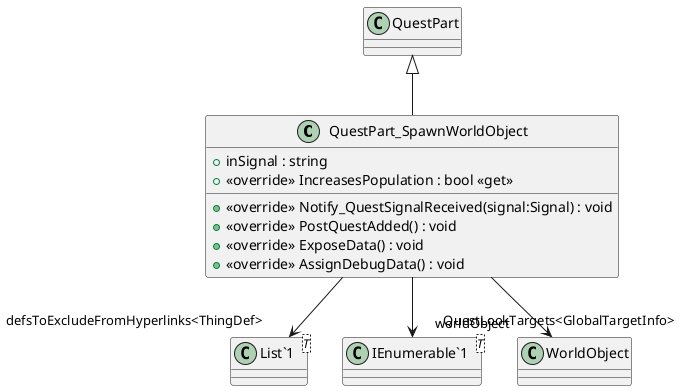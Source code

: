 @startuml
class QuestPart_SpawnWorldObject {
    + inSignal : string
    + <<override>> IncreasesPopulation : bool <<get>>
    + <<override>> Notify_QuestSignalReceived(signal:Signal) : void
    + <<override>> PostQuestAdded() : void
    + <<override>> ExposeData() : void
    + <<override>> AssignDebugData() : void
}
class "List`1"<T> {
}
class "IEnumerable`1"<T> {
}
QuestPart <|-- QuestPart_SpawnWorldObject
QuestPart_SpawnWorldObject --> "worldObject" WorldObject
QuestPart_SpawnWorldObject --> "defsToExcludeFromHyperlinks<ThingDef>" "List`1"
QuestPart_SpawnWorldObject --> "QuestLookTargets<GlobalTargetInfo>" "IEnumerable`1"
@enduml
